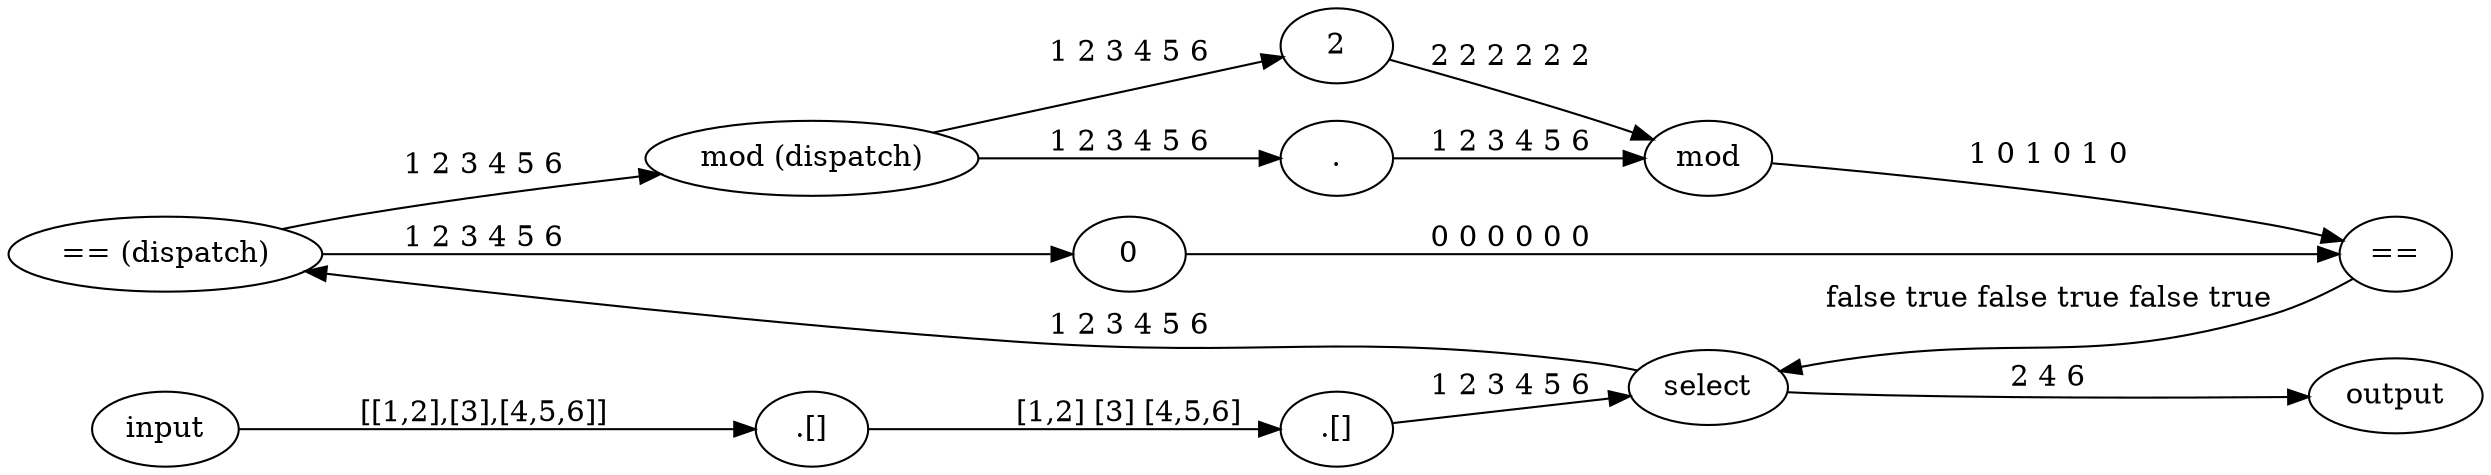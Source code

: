 digraph ex5 {
 rankdir=LR;
 a [label=".[]"];
 b [label=".[]"];
 input -> a [label="[[1,2],[3],[4,5,6]]"]
 a -> b [label="[1,2] [3] [4,5,6]"];
 b -> select [label="1 2 3 4 5 6"];
 "== (dispatch)" -> select [dir=back; label="1 2 3 4 5 6"];
 "== (dispatch)" -> "mod (dispatch)" [label="1 2 3 4 5 6"];
 "== (dispatch)" -> 0 [label="1 2 3 4 5 6"];
 "mod (dispatch)" -> "." [label="1 2 3 4 5 6"];
 "mod (dispatch)" -> 2 [label="1 2 3 4 5 6"];
 "." -> mod [label="1 2 3 4 5 6"];
 2 -> mod [label="2 2 2 2 2 2"];
 mod -> "==" [label="1 0 1 0 1 0"];
 0 -> "==" [label="0 0 0 0 0 0"];
 select -> "==" [dir=back; label="false true false true false true"];
 select -> output [label="2 4 6"];
}
